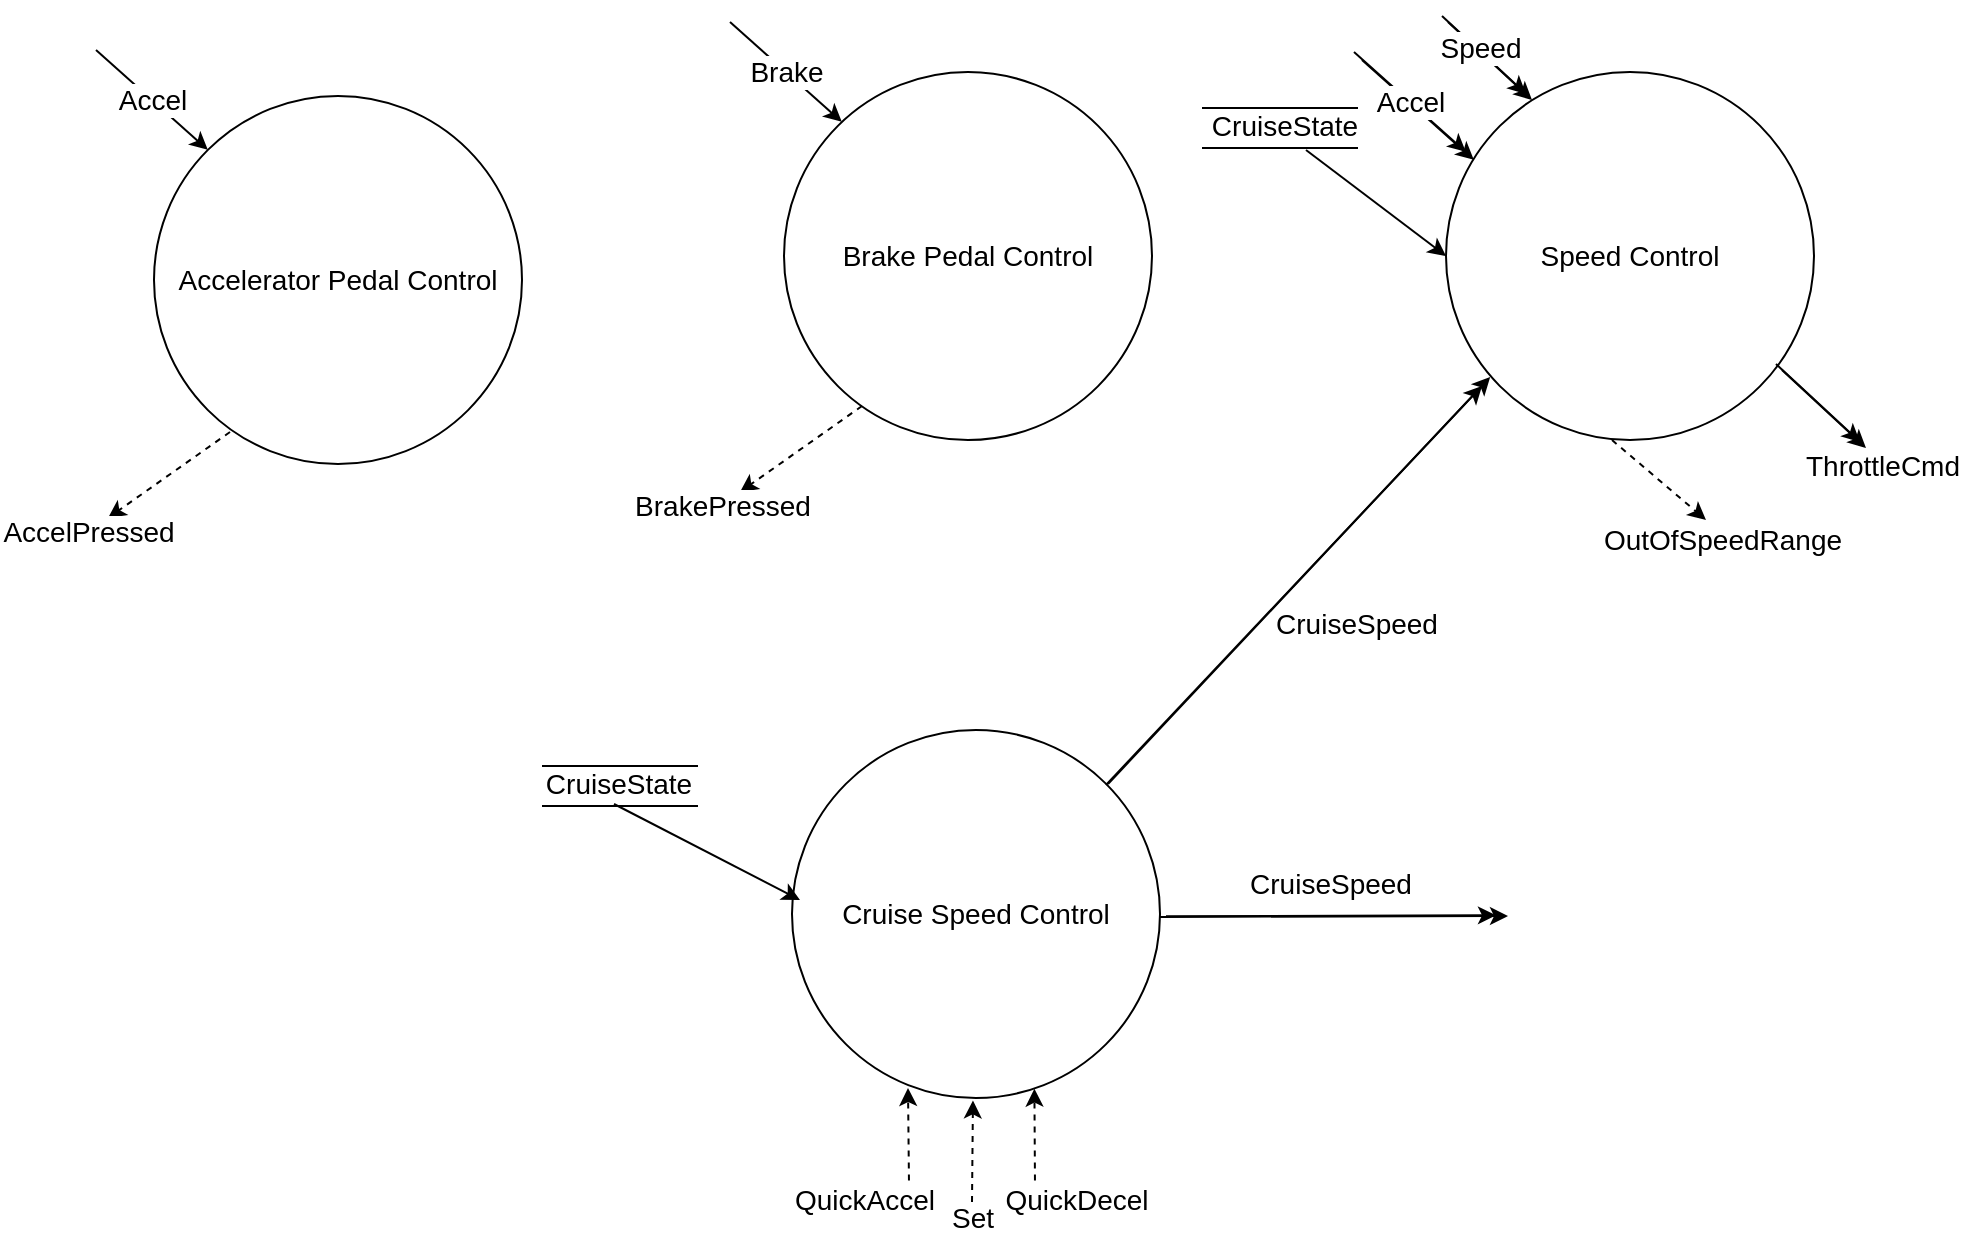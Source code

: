 <mxfile version="12.9.3" type="device"><diagram id="xCBsi5gH17o_qsEy8k9m" name="Page-1"><mxGraphModel dx="1136" dy="1161" grid="0" gridSize="10" guides="1" tooltips="1" connect="1" arrows="1" fold="1" page="1" pageScale="1" pageWidth="1654" pageHeight="1169" math="0" shadow="0"><root><mxCell id="0"/><mxCell id="1" parent="0"/><mxCell id="PyH9H98OYWuxuV3x-6DN-1" value="Accelerator Pedal Control" style="ellipse;whiteSpace=wrap;html=1;aspect=fixed;fontSize=14;" vertex="1" parent="1"><mxGeometry x="308" y="89" width="184" height="184" as="geometry"/></mxCell><mxCell id="PyH9H98OYWuxuV3x-6DN-2" value="Brake Pedal Control" style="ellipse;whiteSpace=wrap;html=1;aspect=fixed;fontSize=14;" vertex="1" parent="1"><mxGeometry x="623" y="77" width="184" height="184" as="geometry"/></mxCell><mxCell id="PyH9H98OYWuxuV3x-6DN-3" value="Speed Control" style="ellipse;whiteSpace=wrap;html=1;aspect=fixed;fontSize=14;" vertex="1" parent="1"><mxGeometry x="954" y="77" width="184" height="184" as="geometry"/></mxCell><mxCell id="PyH9H98OYWuxuV3x-6DN-5" value="Cruise Speed Control" style="ellipse;whiteSpace=wrap;html=1;aspect=fixed;fontSize=14;" vertex="1" parent="1"><mxGeometry x="627" y="406" width="184" height="184" as="geometry"/></mxCell><mxCell id="PyH9H98OYWuxuV3x-6DN-6" value="Accel" style="endArrow=classic;html=1;strokeColor=#000000;entryX=0;entryY=0;entryDx=0;entryDy=0;fontSize=14;" edge="1" parent="1" target="PyH9H98OYWuxuV3x-6DN-1"><mxGeometry width="50" height="50" relative="1" as="geometry"><mxPoint x="279" y="66" as="sourcePoint"/><mxPoint x="666" y="267" as="targetPoint"/></mxGeometry></mxCell><mxCell id="PyH9H98OYWuxuV3x-6DN-7" value="AccelPressed" style="endArrow=classic;html=1;strokeColor=#000000;fontSize=14;dashed=1;" edge="1" parent="1"><mxGeometry x="1" y="-12" width="50" height="50" relative="1" as="geometry"><mxPoint x="346" y="257" as="sourcePoint"/><mxPoint x="285" y="300" as="targetPoint"/><mxPoint x="-3" y="17" as="offset"/></mxGeometry></mxCell><mxCell id="PyH9H98OYWuxuV3x-6DN-8" value="Brake" style="endArrow=classic;html=1;strokeColor=#000000;entryX=0;entryY=0;entryDx=0;entryDy=0;fontSize=14;" edge="1" parent="1"><mxGeometry width="50" height="50" relative="1" as="geometry"><mxPoint x="596.0" y="52" as="sourcePoint"/><mxPoint x="651.946" y="101.946" as="targetPoint"/></mxGeometry></mxCell><mxCell id="PyH9H98OYWuxuV3x-6DN-9" value="BrakePressed" style="endArrow=classic;html=1;strokeColor=#000000;fontSize=14;dashed=1;" edge="1" parent="1"><mxGeometry x="1" y="11" width="50" height="50" relative="1" as="geometry"><mxPoint x="662" y="244" as="sourcePoint"/><mxPoint x="601" y="287" as="targetPoint"/><mxPoint x="-15" y="-2" as="offset"/></mxGeometry></mxCell><mxCell id="PyH9H98OYWuxuV3x-6DN-23" value="" style="group;rotation=90;" vertex="1" connectable="0" parent="1"><mxGeometry x="954" y="47" width="41" height="46" as="geometry"/></mxCell><mxCell id="PyH9H98OYWuxuV3x-6DN-20" value="" style="endArrow=classic;html=1;strokeColor=#000000;fontSize=14;" edge="1" parent="PyH9H98OYWuxuV3x-6DN-23"><mxGeometry width="50" height="50" relative="1" as="geometry"><mxPoint x="-2" y="2" as="sourcePoint"/><mxPoint x="40" y="41" as="targetPoint"/></mxGeometry></mxCell><mxCell id="PyH9H98OYWuxuV3x-6DN-22" value="" style="endArrow=classic;html=1;strokeColor=#000000;fontSize=14;" edge="1" parent="PyH9H98OYWuxuV3x-6DN-23"><mxGeometry width="50" height="50" relative="1" as="geometry"><mxPoint x="1" y="5" as="sourcePoint"/><mxPoint x="43" y="44" as="targetPoint"/></mxGeometry></mxCell><mxCell id="PyH9H98OYWuxuV3x-6DN-25" value="Speed" style="text;html=1;align=center;verticalAlign=middle;resizable=0;points=[];labelBackgroundColor=#ffffff;fontSize=14;" vertex="1" connectable="0" parent="PyH9H98OYWuxuV3x-6DN-22"><mxGeometry x="-0.052" y="2" relative="1" as="geometry"><mxPoint x="-5.46" y="-4.2" as="offset"/></mxGeometry></mxCell><mxCell id="PyH9H98OYWuxuV3x-6DN-31" value="&lt;span style=&quot;color: rgba(0 , 0 , 0 , 0) ; font-family: monospace ; font-size: 0px&quot;&gt;%3CmxGraphModel%3E%3Croot%3E%3CmxCell%20id%3D%220%22%2F%3E%3CmxCell%20id%3D%221%22%20parent%3D%220%22%2F%3E%3CmxCell%20id%3D%222%22%20value%3D%22%22%20style%3D%22group%3Brotation%3D90%3B%22%20vertex%3D%221%22%20connectable%3D%220%22%20parent%3D%221%22%3E%3CmxGeometry%20x%3D%22937%22%20y%3D%2262%22%20width%3D%2241%22%20height%3D%2246%22%20as%3D%22geometry%22%2F%3E%3C%2FmxCell%3E%3CmxCell%20id%3D%223%22%20value%3D%22%22%20style%3D%22endArrow%3Dclassic%3Bhtml%3D1%3BstrokeColor%3D%23000000%3BfontSize%3D14%3B%22%20edge%3D%221%22%20parent%3D%222%22%3E%3CmxGeometry%20width%3D%2250%22%20height%3D%2250%22%20relative%3D%221%22%20as%3D%22geometry%22%3E%3CmxPoint%20x%3D%22-2%22%20y%3D%222%22%20as%3D%22sourcePoint%22%2F%3E%3CmxPoint%20x%3D%2240%22%20y%3D%2241%22%20as%3D%22targetPoint%22%2F%3E%3C%2FmxGeometry%3E%3C%2FmxCell%3E%3CmxCell%20id%3D%224%22%20value%3D%22%22%20style%3D%22endArrow%3Dclassic%3Bhtml%3D1%3BstrokeColor%3D%23000000%3BfontSize%3D14%3B%22%20edge%3D%221%22%20parent%3D%222%22%3E%3CmxGeometry%20width%3D%2250%22%20height%3D%2250%22%20relative%3D%221%22%20as%3D%22geometry%22%3E%3CmxPoint%20x%3D%221%22%20y%3D%225%22%20as%3D%22sourcePoint%22%2F%3E%3CmxPoint%20x%3D%2243%22%20y%3D%2244%22%20as%3D%22targetPoint%22%2F%3E%3C%2FmxGeometry%3E%3C%2FmxCell%3E%3CmxCell%20id%3D%225%22%20value%3D%22Speed%22%20style%3D%22text%3Bhtml%3D1%3Balign%3Dcenter%3BverticalAlign%3Dmiddle%3Bresizable%3D0%3Bpoints%3D%5B%5D%3BlabelBackgroundColor%3D%23ffffff%3BfontSize%3D14%3B%22%20vertex%3D%221%22%20connectable%3D%220%22%20parent%3D%224%22%3E%3CmxGeometry%20x%3D%22-0.052%22%20y%3D%222%22%20relative%3D%221%22%20as%3D%22geometry%22%3E%3CmxPoint%20x%3D%22-5.46%22%20y%3D%22-4.2%22%20as%3D%22offset%22%2F%3E%3C%2FmxGeometry%3E%3C%2FmxCell%3E%3C%2Froot%3E%3C%2FmxGraphModel%3E&lt;/span&gt;" style="text;html=1;align=center;verticalAlign=middle;resizable=0;points=[];autosize=1;fontSize=14;" vertex="1" parent="1"><mxGeometry x="866" y="363" width="10" height="26" as="geometry"/></mxCell><mxCell id="PyH9H98OYWuxuV3x-6DN-36" value="" style="group;rotation=90;" vertex="1" connectable="0" parent="1"><mxGeometry x="1121" y="221" width="41" height="46" as="geometry"/></mxCell><mxCell id="PyH9H98OYWuxuV3x-6DN-37" value="" style="endArrow=classic;html=1;strokeColor=#000000;fontSize=14;" edge="1" parent="PyH9H98OYWuxuV3x-6DN-36"><mxGeometry width="50" height="50" relative="1" as="geometry"><mxPoint x="-2" y="2" as="sourcePoint"/><mxPoint x="40" y="41" as="targetPoint"/></mxGeometry></mxCell><mxCell id="PyH9H98OYWuxuV3x-6DN-38" value="" style="endArrow=classic;html=1;strokeColor=#000000;fontSize=14;" edge="1" parent="PyH9H98OYWuxuV3x-6DN-36"><mxGeometry width="50" height="50" relative="1" as="geometry"><mxPoint x="1" y="5" as="sourcePoint"/><mxPoint x="43" y="44" as="targetPoint"/></mxGeometry></mxCell><mxCell id="PyH9H98OYWuxuV3x-6DN-39" value="ThrottleCmd" style="text;html=1;align=center;verticalAlign=middle;resizable=0;points=[];labelBackgroundColor=#ffffff;fontSize=14;" vertex="1" connectable="0" parent="PyH9H98OYWuxuV3x-6DN-38"><mxGeometry x="-0.052" y="2" relative="1" as="geometry"><mxPoint x="28.81" y="31.05" as="offset"/></mxGeometry></mxCell><mxCell id="PyH9H98OYWuxuV3x-6DN-40" value="" style="endArrow=classic;html=1;strokeColor=#000000;fontSize=14;dashed=1;" edge="1" parent="1"><mxGeometry width="50" height="50" relative="1" as="geometry"><mxPoint x="1037" y="261" as="sourcePoint"/><mxPoint x="1084" y="301" as="targetPoint"/></mxGeometry></mxCell><mxCell id="PyH9H98OYWuxuV3x-6DN-41" value="OutOfSpeedRange" style="text;html=1;align=center;verticalAlign=middle;resizable=0;points=[];autosize=1;fontSize=14;" vertex="1" parent="1"><mxGeometry x="1027" y="300" width="129" height="21" as="geometry"/></mxCell><mxCell id="PyH9H98OYWuxuV3x-6DN-46" value="" style="endArrow=classic;html=1;strokeColor=#000000;fontSize=14;entryX=0.12;entryY=0.829;entryDx=0;entryDy=0;entryPerimeter=0;" edge="1" parent="1" target="PyH9H98OYWuxuV3x-6DN-3"><mxGeometry width="50" height="50" relative="1" as="geometry"><mxPoint x="785" y="433" as="sourcePoint"/><mxPoint x="835" y="383" as="targetPoint"/></mxGeometry></mxCell><mxCell id="PyH9H98OYWuxuV3x-6DN-49" value="" style="endArrow=classic;html=1;strokeColor=#000000;entryX=0;entryY=0;entryDx=0;entryDy=0;fontSize=14;" edge="1" parent="1"><mxGeometry width="50" height="50" relative="1" as="geometry"><mxPoint x="912" y="71" as="sourcePoint"/><mxPoint x="967.946" y="120.946" as="targetPoint"/></mxGeometry></mxCell><mxCell id="PyH9H98OYWuxuV3x-6DN-50" value="" style="endArrow=classic;html=1;strokeColor=#000000;entryX=0;entryY=0;entryDx=0;entryDy=0;fontSize=14;" edge="1" parent="1"><mxGeometry width="50" height="50" relative="1" as="geometry"><mxPoint x="908" y="67" as="sourcePoint"/><mxPoint x="963.946" y="116.946" as="targetPoint"/></mxGeometry></mxCell><mxCell id="PyH9H98OYWuxuV3x-6DN-51" value="Accel" style="text;html=1;align=center;verticalAlign=middle;resizable=0;points=[];labelBackgroundColor=#ffffff;fontSize=14;" vertex="1" connectable="0" parent="PyH9H98OYWuxuV3x-6DN-50"><mxGeometry x="0.567" y="-1" relative="1" as="geometry"><mxPoint x="-15.1" y="-14.82" as="offset"/></mxGeometry></mxCell><mxCell id="PyH9H98OYWuxuV3x-6DN-52" value="CruiseSpeed" style="text;html=1;align=center;verticalAlign=middle;resizable=0;points=[];autosize=1;fontSize=14;" vertex="1" parent="1"><mxGeometry x="863" y="342" width="91" height="21" as="geometry"/></mxCell><mxCell id="PyH9H98OYWuxuV3x-6DN-53" value="" style="endArrow=classic;html=1;strokeColor=#000000;fontSize=14;" edge="1" parent="1"><mxGeometry width="50" height="50" relative="1" as="geometry"><mxPoint x="784.0" y="433.46" as="sourcePoint"/><mxPoint x="972" y="234" as="targetPoint"/></mxGeometry></mxCell><mxCell id="PyH9H98OYWuxuV3x-6DN-54" value="" style="endArrow=classic;html=1;strokeColor=#000000;fontSize=14;entryX=0;entryY=0.5;entryDx=0;entryDy=0;" edge="1" parent="1" target="PyH9H98OYWuxuV3x-6DN-3"><mxGeometry width="50" height="50" relative="1" as="geometry"><mxPoint x="884" y="116" as="sourcePoint"/><mxPoint x="886" y="186" as="targetPoint"/></mxGeometry></mxCell><mxCell id="PyH9H98OYWuxuV3x-6DN-55" value="CruiseState" style="text;html=1;align=center;verticalAlign=middle;resizable=0;points=[];labelBackgroundColor=#ffffff;fontSize=14;" vertex="1" connectable="0" parent="PyH9H98OYWuxuV3x-6DN-54"><mxGeometry x="-0.562" relative="1" as="geometry"><mxPoint x="-26.15" y="-23.47" as="offset"/></mxGeometry></mxCell><mxCell id="PyH9H98OYWuxuV3x-6DN-56" value="" style="group" vertex="1" connectable="0" parent="1"><mxGeometry x="832" y="95" width="84" height="32" as="geometry"/></mxCell><mxCell id="PyH9H98OYWuxuV3x-6DN-57" value="" style="endArrow=none;html=1;" edge="1" parent="PyH9H98OYWuxuV3x-6DN-56"><mxGeometry width="50" height="50" relative="1" as="geometry"><mxPoint as="sourcePoint"/><mxPoint x="78" as="targetPoint"/></mxGeometry></mxCell><mxCell id="PyH9H98OYWuxuV3x-6DN-58" value="" style="endArrow=none;html=1;" edge="1" parent="PyH9H98OYWuxuV3x-6DN-56"><mxGeometry width="50" height="50" relative="1" as="geometry"><mxPoint y="20.0" as="sourcePoint"/><mxPoint x="78" y="20" as="targetPoint"/></mxGeometry></mxCell><mxCell id="PyH9H98OYWuxuV3x-6DN-60" value="&lt;font style=&quot;font-size: 14px&quot;&gt;Set&lt;/font&gt;" style="endArrow=classic;html=1;entryX=0.5;entryY=1;entryDx=0;entryDy=0;dashed=1;" edge="1" parent="1"><mxGeometry x="-1" y="-8" width="50" height="50" relative="1" as="geometry"><mxPoint x="717" y="642" as="sourcePoint"/><mxPoint x="717.48" y="591.24" as="targetPoint"/><mxPoint x="-8" y="8" as="offset"/></mxGeometry></mxCell><mxCell id="PyH9H98OYWuxuV3x-6DN-61" value="&lt;font style=&quot;font-size: 14px&quot;&gt;QuickAccel&lt;/font&gt;" style="endArrow=classic;html=1;entryX=0.297;entryY=0.961;entryDx=0;entryDy=0;entryPerimeter=0;dashed=1;" edge="1" parent="1"><mxGeometry x="-1" y="24" width="50" height="50" relative="1" as="geometry"><mxPoint x="685.48" y="631.24" as="sourcePoint"/><mxPoint x="685.0" y="585.0" as="targetPoint"/><mxPoint x="2" y="10" as="offset"/></mxGeometry></mxCell><mxCell id="PyH9H98OYWuxuV3x-6DN-62" value="&lt;font style=&quot;font-size: 14px&quot;&gt;QuickDecel&lt;/font&gt;" style="endArrow=classic;html=1;entryX=0.692;entryY=0.963;entryDx=0;entryDy=0;entryPerimeter=0;fontSize=12;dashed=1;" edge="1" parent="1"><mxGeometry x="-1" y="-23" width="50" height="50" relative="1" as="geometry"><mxPoint x="748.48" y="631.24" as="sourcePoint"/><mxPoint x="748.2" y="585.32" as="targetPoint"/><mxPoint x="-2" y="10" as="offset"/></mxGeometry></mxCell><mxCell id="PyH9H98OYWuxuV3x-6DN-64" value="" style="group;rotation=90;" vertex="1" connectable="0" parent="1"><mxGeometry x="502" y="424" width="84" height="32" as="geometry"/></mxCell><mxCell id="PyH9H98OYWuxuV3x-6DN-65" value="" style="endArrow=none;html=1;" edge="1" parent="PyH9H98OYWuxuV3x-6DN-64"><mxGeometry width="50" height="50" relative="1" as="geometry"><mxPoint as="sourcePoint"/><mxPoint x="78" as="targetPoint"/></mxGeometry></mxCell><mxCell id="PyH9H98OYWuxuV3x-6DN-66" value="" style="endArrow=none;html=1;" edge="1" parent="PyH9H98OYWuxuV3x-6DN-64"><mxGeometry width="50" height="50" relative="1" as="geometry"><mxPoint y="20.0" as="sourcePoint"/><mxPoint x="78" y="20" as="targetPoint"/></mxGeometry></mxCell><mxCell id="PyH9H98OYWuxuV3x-6DN-63" value="CruiseState" style="text;html=1;align=center;verticalAlign=middle;resizable=0;points=[];labelBackgroundColor=#ffffff;fontSize=14;" vertex="1" connectable="0" parent="PyH9H98OYWuxuV3x-6DN-64"><mxGeometry x="64.0" y="31.998" as="geometry"><mxPoint x="-26.15" y="-23.47" as="offset"/></mxGeometry></mxCell><mxCell id="PyH9H98OYWuxuV3x-6DN-67" value="" style="endArrow=classic;html=1;strokeColor=#000000;fontSize=14;" edge="1" parent="1"><mxGeometry width="50" height="50" relative="1" as="geometry"><mxPoint x="538" y="443" as="sourcePoint"/><mxPoint x="631" y="491" as="targetPoint"/></mxGeometry></mxCell><mxCell id="PyH9H98OYWuxuV3x-6DN-68" value="" style="endArrow=classic;html=1;strokeColor=#000000;fontSize=14;" edge="1" parent="1"><mxGeometry width="50" height="50" relative="1" as="geometry"><mxPoint x="811.0" y="499.46" as="sourcePoint"/><mxPoint x="985" y="499" as="targetPoint"/></mxGeometry></mxCell><mxCell id="PyH9H98OYWuxuV3x-6DN-69" value="CruiseSpeed" style="text;html=1;align=center;verticalAlign=middle;resizable=0;points=[];autosize=1;fontSize=14;" vertex="1" parent="1"><mxGeometry x="850" y="472" width="91" height="21" as="geometry"/></mxCell><mxCell id="PyH9H98OYWuxuV3x-6DN-70" value="" style="endArrow=classic;html=1;strokeColor=#000000;fontSize=14;" edge="1" parent="1"><mxGeometry width="50" height="50" relative="1" as="geometry"><mxPoint x="814.0" y="499.12" as="sourcePoint"/><mxPoint x="979" y="498.66" as="targetPoint"/></mxGeometry></mxCell></root></mxGraphModel></diagram></mxfile>